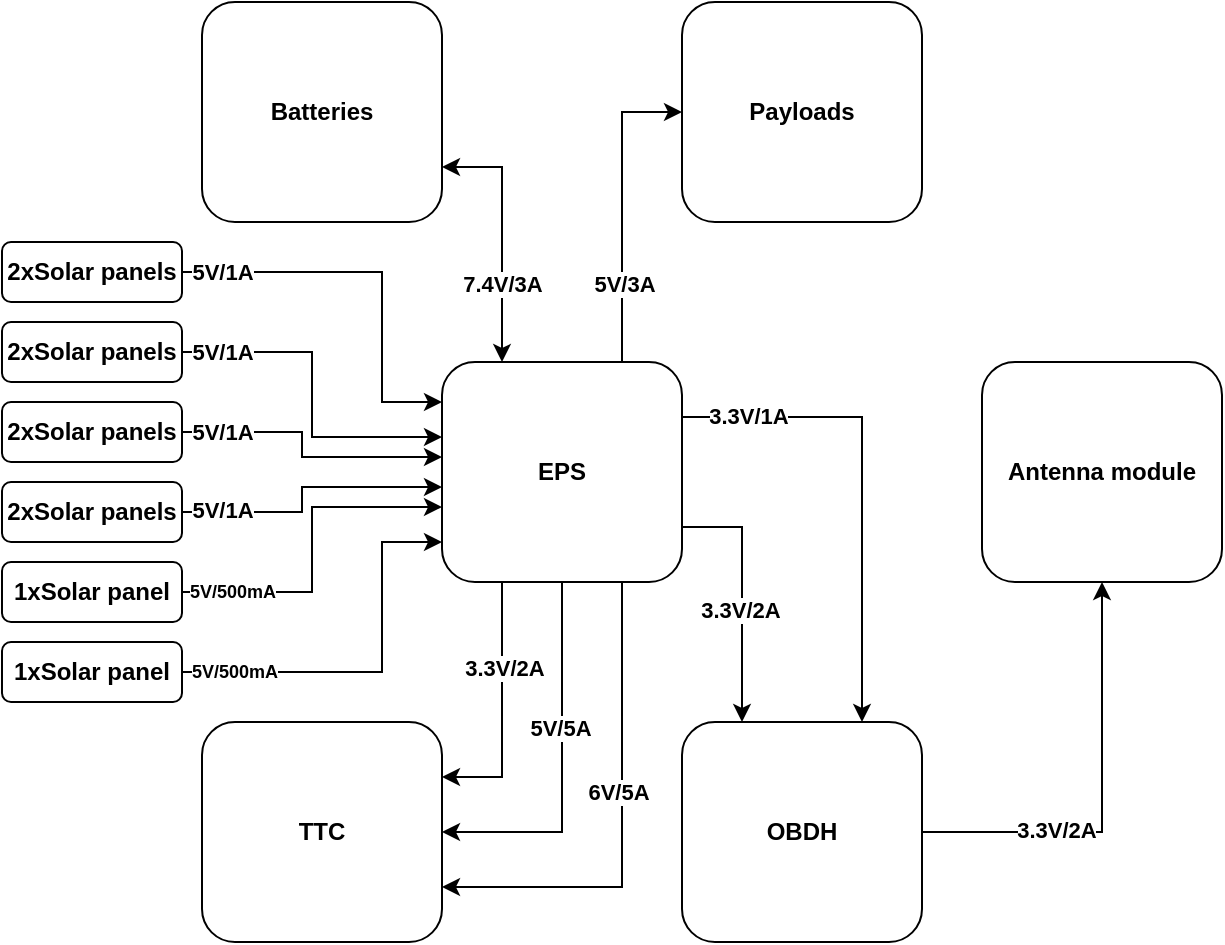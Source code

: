 <mxfile version="20.4.0" type="device"><diagram id="oxGcaTnKGNPxtwkipm4f" name="Página-1"><mxGraphModel dx="997" dy="571" grid="1" gridSize="10" guides="1" tooltips="1" connect="1" arrows="1" fold="1" page="1" pageScale="1" pageWidth="827" pageHeight="1169" math="0" shadow="0"><root><mxCell id="0"/><mxCell id="1" parent="0"/><mxCell id="h_8nep97sVnD6FyRawXG-42" style="edgeStyle=orthogonalEdgeStyle;rounded=0;orthogonalLoop=1;jettySize=auto;html=1;exitX=1;exitY=0.5;exitDx=0;exitDy=0;entryX=0;entryY=0;entryDx=0;entryDy=0;" edge="1" parent="1" source="h_8nep97sVnD6FyRawXG-3" target="h_8nep97sVnD6FyRawXG-39"><mxGeometry relative="1" as="geometry"><Array as="points"><mxPoint x="320" y="225"/><mxPoint x="320" y="290"/></Array></mxGeometry></mxCell><mxCell id="h_8nep97sVnD6FyRawXG-51" value="5V/1A" style="edgeLabel;html=1;align=center;verticalAlign=middle;resizable=0;points=[];fontStyle=1" vertex="1" connectable="0" parent="h_8nep97sVnD6FyRawXG-42"><mxGeometry x="-0.795" relative="1" as="geometry"><mxPoint as="offset"/></mxGeometry></mxCell><mxCell id="h_8nep97sVnD6FyRawXG-3" value="2xSolar panels" style="rounded=1;whiteSpace=wrap;html=1;fontStyle=1" vertex="1" parent="1"><mxGeometry x="130" y="210" width="90" height="30" as="geometry"/></mxCell><mxCell id="h_8nep97sVnD6FyRawXG-43" style="edgeStyle=orthogonalEdgeStyle;rounded=0;orthogonalLoop=1;jettySize=auto;html=1;exitX=1;exitY=0.5;exitDx=0;exitDy=0;entryX=0;entryY=0.25;entryDx=0;entryDy=0;" edge="1" parent="1" source="h_8nep97sVnD6FyRawXG-9" target="h_8nep97sVnD6FyRawXG-39"><mxGeometry relative="1" as="geometry"/></mxCell><mxCell id="h_8nep97sVnD6FyRawXG-52" value="5V/1A" style="edgeLabel;html=1;align=center;verticalAlign=middle;resizable=0;points=[];fontStyle=1" vertex="1" connectable="0" parent="h_8nep97sVnD6FyRawXG-43"><mxGeometry x="-0.769" relative="1" as="geometry"><mxPoint as="offset"/></mxGeometry></mxCell><mxCell id="h_8nep97sVnD6FyRawXG-9" value="2xSolar panels" style="rounded=1;whiteSpace=wrap;html=1;fontStyle=1" vertex="1" parent="1"><mxGeometry x="130" y="250" width="90" height="30" as="geometry"/></mxCell><mxCell id="h_8nep97sVnD6FyRawXG-46" style="edgeStyle=orthogonalEdgeStyle;rounded=0;orthogonalLoop=1;jettySize=auto;html=1;exitX=1;exitY=0.5;exitDx=0;exitDy=0;entryX=0;entryY=0.25;entryDx=0;entryDy=0;" edge="1" parent="1" source="h_8nep97sVnD6FyRawXG-11" target="h_8nep97sVnD6FyRawXG-44"><mxGeometry relative="1" as="geometry"><Array as="points"><mxPoint x="280" y="305"/><mxPoint x="280" y="318"/></Array></mxGeometry></mxCell><mxCell id="h_8nep97sVnD6FyRawXG-53" value="5V/1A" style="edgeLabel;html=1;align=center;verticalAlign=middle;resizable=0;points=[];fontStyle=1" vertex="1" connectable="0" parent="h_8nep97sVnD6FyRawXG-46"><mxGeometry x="-0.72" relative="1" as="geometry"><mxPoint as="offset"/></mxGeometry></mxCell><mxCell id="h_8nep97sVnD6FyRawXG-11" value="2xSolar panels" style="rounded=1;whiteSpace=wrap;html=1;fontStyle=1" vertex="1" parent="1"><mxGeometry x="130" y="290" width="90" height="30" as="geometry"/></mxCell><mxCell id="h_8nep97sVnD6FyRawXG-45" style="edgeStyle=orthogonalEdgeStyle;rounded=0;orthogonalLoop=1;jettySize=auto;html=1;exitX=1;exitY=0.5;exitDx=0;exitDy=0;entryX=0;entryY=0.75;entryDx=0;entryDy=0;" edge="1" parent="1" source="h_8nep97sVnD6FyRawXG-13" target="h_8nep97sVnD6FyRawXG-44"><mxGeometry relative="1" as="geometry"><Array as="points"><mxPoint x="280" y="345"/><mxPoint x="280" y="333"/></Array></mxGeometry></mxCell><mxCell id="h_8nep97sVnD6FyRawXG-54" value="5V/1A" style="edgeLabel;html=1;align=center;verticalAlign=middle;resizable=0;points=[];fontStyle=1" vertex="1" connectable="0" parent="h_8nep97sVnD6FyRawXG-45"><mxGeometry x="-0.72" y="1" relative="1" as="geometry"><mxPoint as="offset"/></mxGeometry></mxCell><mxCell id="h_8nep97sVnD6FyRawXG-13" value="2xSolar panels" style="rounded=1;whiteSpace=wrap;html=1;fontStyle=1" vertex="1" parent="1"><mxGeometry x="130" y="330" width="90" height="30" as="geometry"/></mxCell><mxCell id="h_8nep97sVnD6FyRawXG-41" style="edgeStyle=orthogonalEdgeStyle;rounded=0;orthogonalLoop=1;jettySize=auto;html=1;exitX=1;exitY=0.5;exitDx=0;exitDy=0;entryX=0;entryY=0.75;entryDx=0;entryDy=0;" edge="1" parent="1" source="h_8nep97sVnD6FyRawXG-14" target="h_8nep97sVnD6FyRawXG-39"><mxGeometry relative="1" as="geometry"/></mxCell><mxCell id="h_8nep97sVnD6FyRawXG-57" value="&lt;font style=&quot;font-size: 9px;&quot;&gt;5V/500mA&lt;/font&gt;" style="edgeLabel;html=1;align=center;verticalAlign=middle;resizable=0;points=[];fontStyle=1;fontSize=9;" vertex="1" connectable="0" parent="h_8nep97sVnD6FyRawXG-41"><mxGeometry x="-0.716" relative="1" as="geometry"><mxPoint as="offset"/></mxGeometry></mxCell><mxCell id="h_8nep97sVnD6FyRawXG-14" value="1xSolar panel" style="rounded=1;whiteSpace=wrap;html=1;fontStyle=1" vertex="1" parent="1"><mxGeometry x="130" y="370" width="90" height="30" as="geometry"/></mxCell><mxCell id="h_8nep97sVnD6FyRawXG-40" style="edgeStyle=orthogonalEdgeStyle;rounded=0;orthogonalLoop=1;jettySize=auto;html=1;exitX=1;exitY=0.5;exitDx=0;exitDy=0;entryX=0;entryY=1;entryDx=0;entryDy=0;" edge="1" parent="1" source="h_8nep97sVnD6FyRawXG-15" target="h_8nep97sVnD6FyRawXG-39"><mxGeometry relative="1" as="geometry"><Array as="points"><mxPoint x="320" y="425"/><mxPoint x="320" y="360"/></Array></mxGeometry></mxCell><mxCell id="h_8nep97sVnD6FyRawXG-58" value="5V/500mA" style="edgeLabel;html=1;align=center;verticalAlign=middle;resizable=0;points=[];fontSize=9;fontStyle=1" vertex="1" connectable="0" parent="h_8nep97sVnD6FyRawXG-40"><mxGeometry x="-0.737" relative="1" as="geometry"><mxPoint as="offset"/></mxGeometry></mxCell><mxCell id="h_8nep97sVnD6FyRawXG-15" value="1xSolar panel" style="rounded=1;whiteSpace=wrap;html=1;fontStyle=1" vertex="1" parent="1"><mxGeometry x="130" y="410" width="90" height="30" as="geometry"/></mxCell><mxCell id="h_8nep97sVnD6FyRawXG-39" value="" style="rounded=0;whiteSpace=wrap;html=1;" vertex="1" parent="1"><mxGeometry x="350" y="290" width="120" height="70" as="geometry"/></mxCell><mxCell id="h_8nep97sVnD6FyRawXG-44" value="" style="rounded=0;whiteSpace=wrap;html=1;" vertex="1" parent="1"><mxGeometry x="350" y="310" width="120" height="30" as="geometry"/></mxCell><mxCell id="h_8nep97sVnD6FyRawXG-63" style="edgeStyle=orthogonalEdgeStyle;rounded=0;orthogonalLoop=1;jettySize=auto;html=1;exitX=1;exitY=0.75;exitDx=0;exitDy=0;entryX=0.25;entryY=0;entryDx=0;entryDy=0;fontSize=8;" edge="1" parent="1" source="h_8nep97sVnD6FyRawXG-47" target="h_8nep97sVnD6FyRawXG-61"><mxGeometry relative="1" as="geometry"/></mxCell><mxCell id="h_8nep97sVnD6FyRawXG-74" value="3.3V/2A" style="edgeLabel;html=1;align=center;verticalAlign=middle;resizable=0;points=[];fontSize=11;fontStyle=1" vertex="1" connectable="0" parent="h_8nep97sVnD6FyRawXG-63"><mxGeometry x="0.113" y="-1" relative="1" as="geometry"><mxPoint as="offset"/></mxGeometry></mxCell><mxCell id="h_8nep97sVnD6FyRawXG-64" style="edgeStyle=orthogonalEdgeStyle;rounded=0;orthogonalLoop=1;jettySize=auto;html=1;exitX=1;exitY=0.25;exitDx=0;exitDy=0;entryX=0.75;entryY=0;entryDx=0;entryDy=0;fontSize=8;" edge="1" parent="1" source="h_8nep97sVnD6FyRawXG-47" target="h_8nep97sVnD6FyRawXG-61"><mxGeometry relative="1" as="geometry"/></mxCell><mxCell id="h_8nep97sVnD6FyRawXG-73" value="3.3V/1A" style="edgeLabel;html=1;align=center;verticalAlign=middle;resizable=0;points=[];fontSize=11;fontStyle=1" vertex="1" connectable="0" parent="h_8nep97sVnD6FyRawXG-64"><mxGeometry x="-0.731" y="1" relative="1" as="geometry"><mxPoint as="offset"/></mxGeometry></mxCell><mxCell id="h_8nep97sVnD6FyRawXG-65" style="edgeStyle=orthogonalEdgeStyle;rounded=0;orthogonalLoop=1;jettySize=auto;html=1;exitX=0.75;exitY=0;exitDx=0;exitDy=0;entryX=0;entryY=0.5;entryDx=0;entryDy=0;fontSize=8;" edge="1" parent="1" source="h_8nep97sVnD6FyRawXG-47" target="h_8nep97sVnD6FyRawXG-60"><mxGeometry relative="1" as="geometry"/></mxCell><mxCell id="h_8nep97sVnD6FyRawXG-75" value="5V/3A" style="edgeLabel;html=1;align=center;verticalAlign=middle;resizable=0;points=[];fontSize=11;fontStyle=1" vertex="1" connectable="0" parent="h_8nep97sVnD6FyRawXG-65"><mxGeometry x="-0.49" y="-1" relative="1" as="geometry"><mxPoint as="offset"/></mxGeometry></mxCell><mxCell id="h_8nep97sVnD6FyRawXG-67" style="edgeStyle=orthogonalEdgeStyle;rounded=0;orthogonalLoop=1;jettySize=auto;html=1;exitX=0.25;exitY=1;exitDx=0;exitDy=0;entryX=1;entryY=0.25;entryDx=0;entryDy=0;fontSize=8;startArrow=none;startFill=0;" edge="1" parent="1" source="h_8nep97sVnD6FyRawXG-47" target="h_8nep97sVnD6FyRawXG-62"><mxGeometry relative="1" as="geometry"/></mxCell><mxCell id="h_8nep97sVnD6FyRawXG-70" value="3.3V/2A" style="edgeLabel;html=1;align=center;verticalAlign=middle;resizable=0;points=[];fontSize=11;fontStyle=1" vertex="1" connectable="0" parent="h_8nep97sVnD6FyRawXG-67"><mxGeometry x="-0.335" y="1" relative="1" as="geometry"><mxPoint as="offset"/></mxGeometry></mxCell><mxCell id="h_8nep97sVnD6FyRawXG-68" style="edgeStyle=orthogonalEdgeStyle;rounded=0;orthogonalLoop=1;jettySize=auto;html=1;exitX=0.5;exitY=1;exitDx=0;exitDy=0;entryX=1;entryY=0.5;entryDx=0;entryDy=0;fontSize=8;startArrow=none;startFill=0;" edge="1" parent="1" source="h_8nep97sVnD6FyRawXG-47" target="h_8nep97sVnD6FyRawXG-62"><mxGeometry relative="1" as="geometry"/></mxCell><mxCell id="h_8nep97sVnD6FyRawXG-71" value="5V/5A" style="edgeLabel;html=1;align=center;verticalAlign=middle;resizable=0;points=[];fontSize=11;fontStyle=1" vertex="1" connectable="0" parent="h_8nep97sVnD6FyRawXG-68"><mxGeometry x="-0.214" y="-1" relative="1" as="geometry"><mxPoint as="offset"/></mxGeometry></mxCell><mxCell id="h_8nep97sVnD6FyRawXG-69" style="edgeStyle=orthogonalEdgeStyle;rounded=0;orthogonalLoop=1;jettySize=auto;html=1;exitX=0.75;exitY=1;exitDx=0;exitDy=0;entryX=1;entryY=0.75;entryDx=0;entryDy=0;fontSize=8;startArrow=none;startFill=0;" edge="1" parent="1" source="h_8nep97sVnD6FyRawXG-47" target="h_8nep97sVnD6FyRawXG-62"><mxGeometry relative="1" as="geometry"/></mxCell><mxCell id="h_8nep97sVnD6FyRawXG-72" value="6V/5A" style="edgeLabel;html=1;align=center;verticalAlign=middle;resizable=0;points=[];fontSize=11;fontStyle=1" vertex="1" connectable="0" parent="h_8nep97sVnD6FyRawXG-69"><mxGeometry x="-0.133" y="-2" relative="1" as="geometry"><mxPoint as="offset"/></mxGeometry></mxCell><mxCell id="h_8nep97sVnD6FyRawXG-47" value="&lt;b&gt;EPS&lt;/b&gt;" style="rounded=1;whiteSpace=wrap;html=1;" vertex="1" parent="1"><mxGeometry x="350" y="270" width="120" height="110" as="geometry"/></mxCell><mxCell id="h_8nep97sVnD6FyRawXG-66" style="edgeStyle=orthogonalEdgeStyle;rounded=0;orthogonalLoop=1;jettySize=auto;html=1;exitX=1;exitY=0.75;exitDx=0;exitDy=0;entryX=0.25;entryY=0;entryDx=0;entryDy=0;fontSize=8;startArrow=classic;startFill=1;" edge="1" parent="1" source="h_8nep97sVnD6FyRawXG-59" target="h_8nep97sVnD6FyRawXG-47"><mxGeometry relative="1" as="geometry"/></mxCell><mxCell id="h_8nep97sVnD6FyRawXG-76" value="7.4V/3A" style="edgeLabel;html=1;align=center;verticalAlign=middle;resizable=0;points=[];fontSize=11;fontStyle=1" vertex="1" connectable="0" parent="h_8nep97sVnD6FyRawXG-66"><mxGeometry x="0.378" relative="1" as="geometry"><mxPoint as="offset"/></mxGeometry></mxCell><mxCell id="h_8nep97sVnD6FyRawXG-59" value="&lt;b&gt;Batteries&lt;/b&gt;" style="rounded=1;whiteSpace=wrap;html=1;" vertex="1" parent="1"><mxGeometry x="230" y="90" width="120" height="110" as="geometry"/></mxCell><mxCell id="h_8nep97sVnD6FyRawXG-60" value="&lt;b&gt;Payloads&lt;/b&gt;" style="rounded=1;whiteSpace=wrap;html=1;" vertex="1" parent="1"><mxGeometry x="470" y="90" width="120" height="110" as="geometry"/></mxCell><mxCell id="h_8nep97sVnD6FyRawXG-78" style="edgeStyle=orthogonalEdgeStyle;rounded=0;orthogonalLoop=1;jettySize=auto;html=1;exitX=1;exitY=0.5;exitDx=0;exitDy=0;entryX=0.5;entryY=1;entryDx=0;entryDy=0;fontSize=11;startArrow=none;startFill=0;" edge="1" parent="1" source="h_8nep97sVnD6FyRawXG-61" target="h_8nep97sVnD6FyRawXG-77"><mxGeometry relative="1" as="geometry"/></mxCell><mxCell id="h_8nep97sVnD6FyRawXG-79" value="3.3V/2A" style="edgeLabel;html=1;align=center;verticalAlign=middle;resizable=0;points=[];fontSize=11;fontStyle=1" vertex="1" connectable="0" parent="h_8nep97sVnD6FyRawXG-78"><mxGeometry x="-0.382" y="1" relative="1" as="geometry"><mxPoint as="offset"/></mxGeometry></mxCell><mxCell id="h_8nep97sVnD6FyRawXG-61" value="&lt;b&gt;OBDH&lt;/b&gt;" style="rounded=1;whiteSpace=wrap;html=1;" vertex="1" parent="1"><mxGeometry x="470" y="450" width="120" height="110" as="geometry"/></mxCell><mxCell id="h_8nep97sVnD6FyRawXG-62" value="&lt;b&gt;TTC&lt;/b&gt;" style="rounded=1;whiteSpace=wrap;html=1;" vertex="1" parent="1"><mxGeometry x="230" y="450" width="120" height="110" as="geometry"/></mxCell><mxCell id="h_8nep97sVnD6FyRawXG-77" value="&lt;b&gt;Antenna module&lt;/b&gt;" style="rounded=1;whiteSpace=wrap;html=1;" vertex="1" parent="1"><mxGeometry x="620" y="270" width="120" height="110" as="geometry"/></mxCell></root></mxGraphModel></diagram></mxfile>